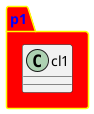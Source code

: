 {
  "sha1": "k0dv328sc01paeflrnmx1dlvt4j0col",
  "insertion": {
    "when": "2024-06-03T18:59:32.457Z",
    "user": "plantuml@gmail.com"
  }
}
@startuml
package p1 #red;text:blue;line:yellow {
	class cl1
}
@enduml
